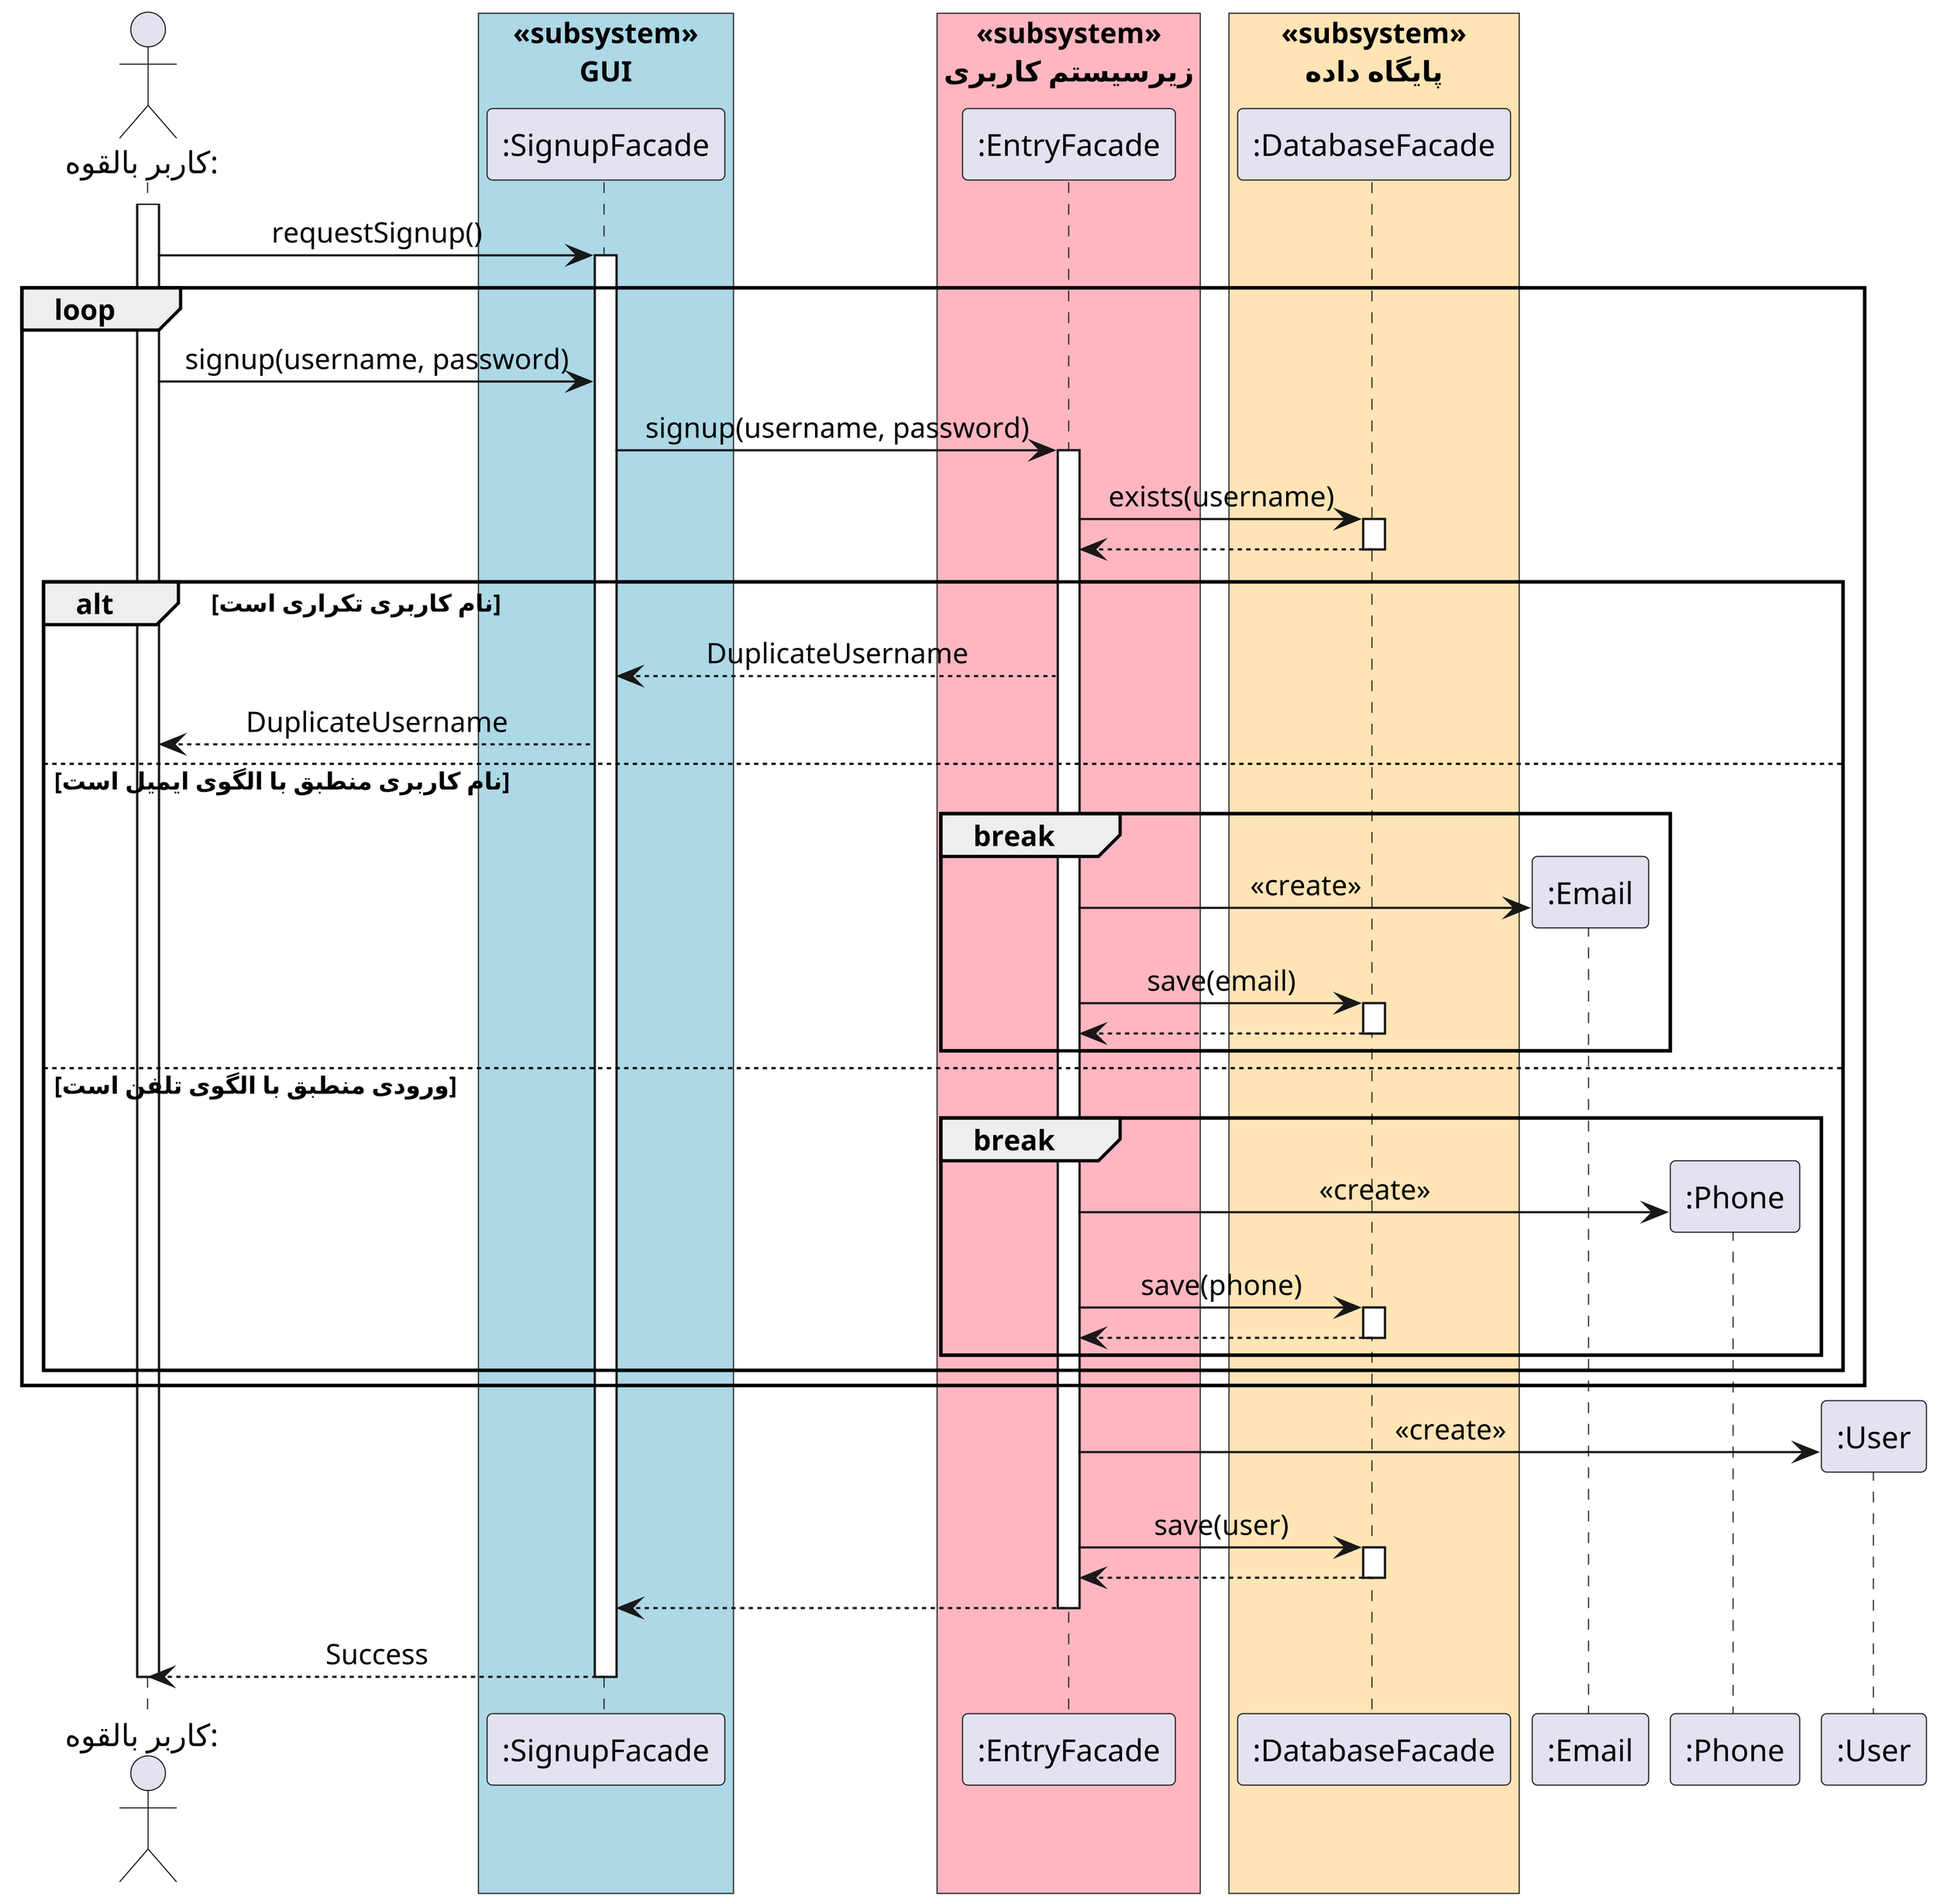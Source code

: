 @startuml signup


scale 4
skinparam DefaultFontName Vazir
skinparam DefaultTextAlignment center

 
actor ":کاربر بالقوه" as potentialUser
box "«subsystem»\nGUI" #LightBlue
participant ":SignupFacade" as ui
end box
box "«subsystem»\nزیرسیستم کاربری" #LightPink
participant ":EntryFacade" as entryFacade

end box
box "«subsystem»\nپایگاه داده" #Moccasin
participant ":DatabaseFacade" as db
end box
participant ":Email" as email
participant ":Phone" as phone
participant ":User" as user

activate potentialUser
potentialUser -> ui : requestSignup()
activate ui

loop
    potentialUser -> ui: signup(username, password)
    ui -> entryFacade: signup(username, password)
    activate entryFacade
    
    entryFacade -> db: exists(username)
    activate db
    db --> entryFacade
    
    deactivate db

    alt نام کاربری تکراری است
        entryFacade --> ui: DuplicateUsername
        ui --> potentialUser: DuplicateUsername
    else نام کاربری منطبق با الگوی ایمیل است
        break
            entryFacade -> email **: «create»
            entryFacade -> db: save(email)
            activate db
            db --> entryFacade
            
            deactivate db
        end
    else ورودی منطبق با الگوی تلفن است
        break
            entryFacade -> phone **: «create»
            entryFacade -> db: save(phone)
            activate db
            db --> entryFacade
            
            deactivate db
        end
    end
end

entryFacade -> user **: «create»
entryFacade -> db: save(user)
activate db
db --> entryFacade

deactivate db
entryFacade --> ui
deactivate entryFacade

ui --> potentialUser: Success
deactivate ui
deactivate potentialUser


@enduml